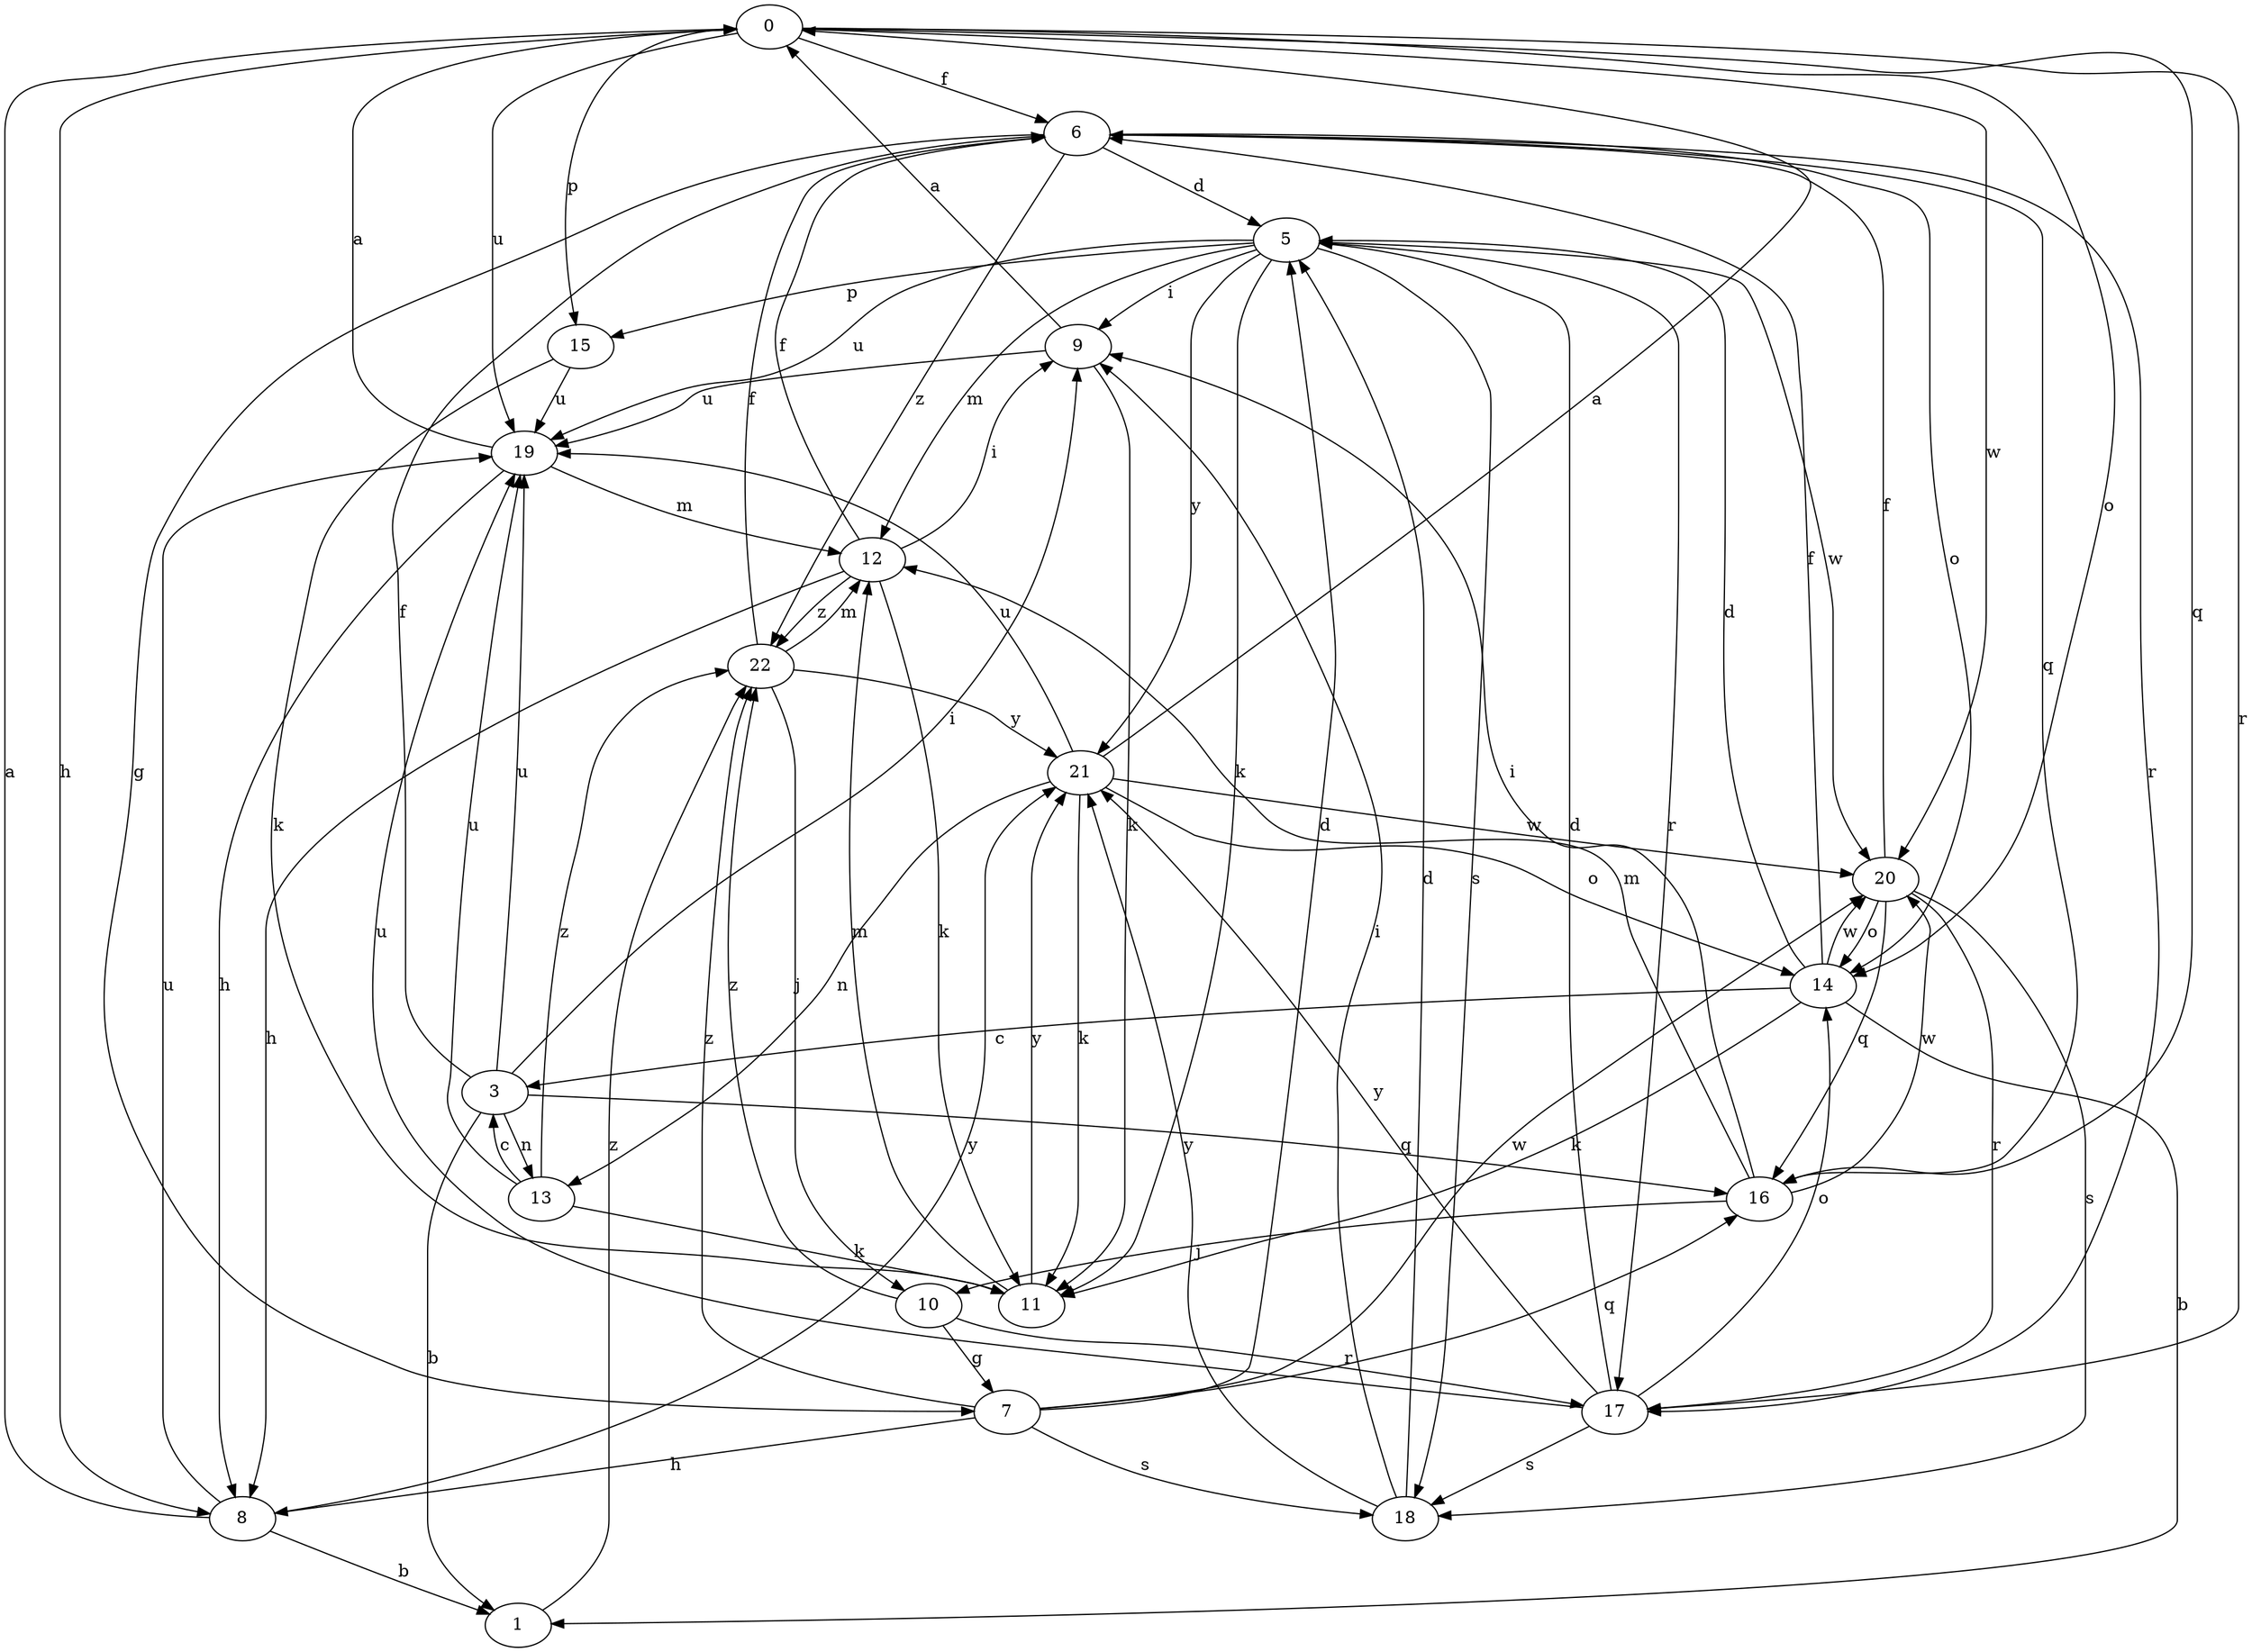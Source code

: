 strict digraph  {
0;
1;
3;
5;
6;
7;
8;
9;
10;
11;
12;
13;
14;
15;
16;
17;
18;
19;
20;
21;
22;
0 -> 6  [label=f];
0 -> 8  [label=h];
0 -> 14  [label=o];
0 -> 15  [label=p];
0 -> 16  [label=q];
0 -> 17  [label=r];
0 -> 19  [label=u];
0 -> 20  [label=w];
1 -> 22  [label=z];
3 -> 1  [label=b];
3 -> 6  [label=f];
3 -> 9  [label=i];
3 -> 13  [label=n];
3 -> 16  [label=q];
3 -> 19  [label=u];
5 -> 9  [label=i];
5 -> 11  [label=k];
5 -> 12  [label=m];
5 -> 15  [label=p];
5 -> 17  [label=r];
5 -> 18  [label=s];
5 -> 19  [label=u];
5 -> 20  [label=w];
5 -> 21  [label=y];
6 -> 5  [label=d];
6 -> 7  [label=g];
6 -> 14  [label=o];
6 -> 16  [label=q];
6 -> 17  [label=r];
6 -> 22  [label=z];
7 -> 5  [label=d];
7 -> 8  [label=h];
7 -> 16  [label=q];
7 -> 18  [label=s];
7 -> 20  [label=w];
7 -> 22  [label=z];
8 -> 0  [label=a];
8 -> 1  [label=b];
8 -> 19  [label=u];
8 -> 21  [label=y];
9 -> 0  [label=a];
9 -> 11  [label=k];
9 -> 19  [label=u];
10 -> 7  [label=g];
10 -> 17  [label=r];
10 -> 22  [label=z];
11 -> 12  [label=m];
11 -> 21  [label=y];
12 -> 6  [label=f];
12 -> 8  [label=h];
12 -> 9  [label=i];
12 -> 11  [label=k];
12 -> 22  [label=z];
13 -> 3  [label=c];
13 -> 11  [label=k];
13 -> 19  [label=u];
13 -> 22  [label=z];
14 -> 1  [label=b];
14 -> 3  [label=c];
14 -> 5  [label=d];
14 -> 6  [label=f];
14 -> 11  [label=k];
14 -> 20  [label=w];
15 -> 11  [label=k];
15 -> 19  [label=u];
16 -> 9  [label=i];
16 -> 10  [label=j];
16 -> 12  [label=m];
16 -> 20  [label=w];
17 -> 5  [label=d];
17 -> 14  [label=o];
17 -> 18  [label=s];
17 -> 19  [label=u];
17 -> 21  [label=y];
18 -> 5  [label=d];
18 -> 9  [label=i];
18 -> 21  [label=y];
19 -> 0  [label=a];
19 -> 8  [label=h];
19 -> 12  [label=m];
20 -> 6  [label=f];
20 -> 14  [label=o];
20 -> 16  [label=q];
20 -> 17  [label=r];
20 -> 18  [label=s];
21 -> 0  [label=a];
21 -> 11  [label=k];
21 -> 13  [label=n];
21 -> 14  [label=o];
21 -> 19  [label=u];
21 -> 20  [label=w];
22 -> 6  [label=f];
22 -> 10  [label=j];
22 -> 12  [label=m];
22 -> 21  [label=y];
}
